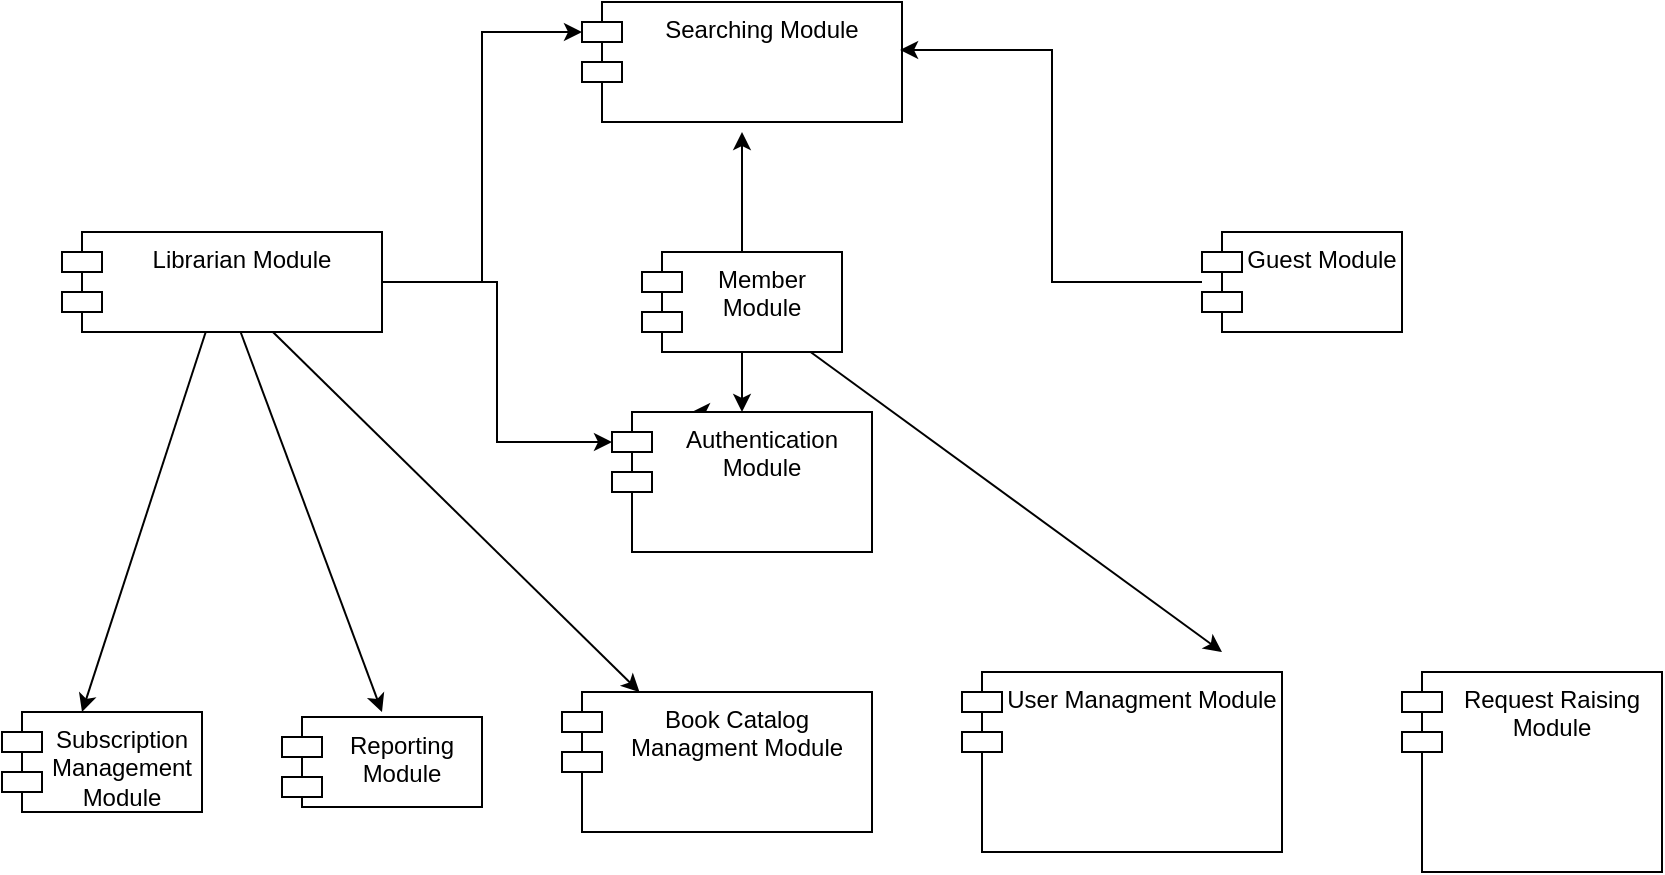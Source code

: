 <mxfile>
    <diagram name="Page-1" id="hm1ChASOdK-j565E8vux">
        <mxGraphModel dx="641" dy="268" grid="1" gridSize="10" guides="1" tooltips="1" connect="1" arrows="1" fold="1" page="1" pageScale="1" pageWidth="850" pageHeight="1100" math="0" shadow="0">
            <root>
                <mxCell id="0"/>
                <mxCell id="1" parent="0"/>
                <mxCell id="mmxd7wg98YOJcxXk12TI-2" value="Book Catalog Managment Module" style="shape=module;align=left;spacingLeft=20;align=center;verticalAlign=top;whiteSpace=wrap;html=1;" parent="1" vertex="1">
                    <mxGeometry x="290" y="370" width="155" height="70" as="geometry"/>
                </mxCell>
                <mxCell id="mmxd7wg98YOJcxXk12TI-33" style="edgeStyle=orthogonalEdgeStyle;rounded=0;orthogonalLoop=1;jettySize=auto;html=1;exitX=0.5;exitY=0;exitDx=0;exitDy=0;" parent="1" source="mmxd7wg98YOJcxXk12TI-3" edge="1">
                    <mxGeometry relative="1" as="geometry">
                        <mxPoint x="355" y="230" as="targetPoint"/>
                    </mxGeometry>
                </mxCell>
                <mxCell id="mmxd7wg98YOJcxXk12TI-3" value="Authentication Module" style="shape=module;align=left;spacingLeft=20;align=center;verticalAlign=top;whiteSpace=wrap;html=1;" parent="1" vertex="1">
                    <mxGeometry x="315" y="230" width="130" height="70" as="geometry"/>
                </mxCell>
                <mxCell id="mmxd7wg98YOJcxXk12TI-4" value="User Managment Module" style="shape=module;align=left;spacingLeft=20;align=center;verticalAlign=top;whiteSpace=wrap;html=1;" parent="1" vertex="1">
                    <mxGeometry x="490" y="360" width="160" height="90" as="geometry"/>
                </mxCell>
                <mxCell id="mmxd7wg98YOJcxXk12TI-5" value="Searching Module&lt;br&gt;" style="shape=module;align=left;spacingLeft=20;align=center;verticalAlign=top;whiteSpace=wrap;html=1;" parent="1" vertex="1">
                    <mxGeometry x="300" y="25" width="160" height="60" as="geometry"/>
                </mxCell>
                <mxCell id="mmxd7wg98YOJcxXk12TI-8" value="Subscription Management Module" style="shape=module;align=left;spacingLeft=20;align=center;verticalAlign=top;whiteSpace=wrap;html=1;" parent="1" vertex="1">
                    <mxGeometry x="10" y="380" width="100" height="50" as="geometry"/>
                </mxCell>
                <mxCell id="mmxd7wg98YOJcxXk12TI-9" value="Reporting Module" style="shape=module;align=left;spacingLeft=20;align=center;verticalAlign=top;whiteSpace=wrap;html=1;" parent="1" vertex="1">
                    <mxGeometry x="150" y="382.5" width="100" height="45" as="geometry"/>
                </mxCell>
                <mxCell id="3" style="edgeStyle=none;html=1;entryX=0.4;entryY=0;entryDx=0;entryDy=0;entryPerimeter=0;" edge="1" parent="1" source="mmxd7wg98YOJcxXk12TI-11" target="mmxd7wg98YOJcxXk12TI-8">
                    <mxGeometry relative="1" as="geometry"/>
                </mxCell>
                <mxCell id="4" style="edgeStyle=none;html=1;" edge="1" parent="1" source="mmxd7wg98YOJcxXk12TI-11">
                    <mxGeometry relative="1" as="geometry">
                        <mxPoint x="200" y="380" as="targetPoint"/>
                    </mxGeometry>
                </mxCell>
                <mxCell id="5" style="edgeStyle=none;html=1;entryX=0.25;entryY=0;entryDx=0;entryDy=0;" edge="1" parent="1" source="mmxd7wg98YOJcxXk12TI-11" target="mmxd7wg98YOJcxXk12TI-2">
                    <mxGeometry relative="1" as="geometry"/>
                </mxCell>
                <mxCell id="mmxd7wg98YOJcxXk12TI-11" value="Librarian Module" style="shape=module;align=left;spacingLeft=20;align=center;verticalAlign=top;whiteSpace=wrap;html=1;" parent="1" vertex="1">
                    <mxGeometry x="40" y="140" width="160" height="50" as="geometry"/>
                </mxCell>
                <mxCell id="mmxd7wg98YOJcxXk12TI-35" style="edgeStyle=orthogonalEdgeStyle;rounded=0;orthogonalLoop=1;jettySize=auto;html=1;" parent="1" source="mmxd7wg98YOJcxXk12TI-12" edge="1">
                    <mxGeometry relative="1" as="geometry">
                        <mxPoint x="380" y="90" as="targetPoint"/>
                    </mxGeometry>
                </mxCell>
                <mxCell id="mmxd7wg98YOJcxXk12TI-36" value="" style="edgeStyle=orthogonalEdgeStyle;rounded=0;orthogonalLoop=1;jettySize=auto;html=1;" parent="1" source="mmxd7wg98YOJcxXk12TI-12" target="mmxd7wg98YOJcxXk12TI-3" edge="1">
                    <mxGeometry relative="1" as="geometry"/>
                </mxCell>
                <mxCell id="2" style="edgeStyle=none;html=1;" edge="1" parent="1" source="mmxd7wg98YOJcxXk12TI-12">
                    <mxGeometry relative="1" as="geometry">
                        <mxPoint x="620" y="350" as="targetPoint"/>
                    </mxGeometry>
                </mxCell>
                <mxCell id="mmxd7wg98YOJcxXk12TI-12" value="Member Module" style="shape=module;align=left;spacingLeft=20;align=center;verticalAlign=top;whiteSpace=wrap;html=1;" parent="1" vertex="1">
                    <mxGeometry x="330" y="150" width="100" height="50" as="geometry"/>
                </mxCell>
                <mxCell id="mmxd7wg98YOJcxXk12TI-13" value="Guest Module" style="shape=module;align=left;spacingLeft=20;align=center;verticalAlign=top;whiteSpace=wrap;html=1;" parent="1" vertex="1">
                    <mxGeometry x="610" y="140" width="100" height="50" as="geometry"/>
                </mxCell>
                <mxCell id="mmxd7wg98YOJcxXk12TI-20" style="edgeStyle=orthogonalEdgeStyle;rounded=0;orthogonalLoop=1;jettySize=auto;html=1;entryX=0.994;entryY=0.4;entryDx=0;entryDy=0;entryPerimeter=0;" parent="1" source="mmxd7wg98YOJcxXk12TI-13" target="mmxd7wg98YOJcxXk12TI-5" edge="1">
                    <mxGeometry relative="1" as="geometry"/>
                </mxCell>
                <mxCell id="mmxd7wg98YOJcxXk12TI-30" style="edgeStyle=orthogonalEdgeStyle;rounded=0;orthogonalLoop=1;jettySize=auto;html=1;entryX=0;entryY=0;entryDx=0;entryDy=15;entryPerimeter=0;" parent="1" source="mmxd7wg98YOJcxXk12TI-11" target="mmxd7wg98YOJcxXk12TI-5" edge="1">
                    <mxGeometry relative="1" as="geometry"/>
                </mxCell>
                <mxCell id="mmxd7wg98YOJcxXk12TI-34" style="edgeStyle=orthogonalEdgeStyle;rounded=0;orthogonalLoop=1;jettySize=auto;html=1;entryX=0;entryY=0;entryDx=0;entryDy=15;entryPerimeter=0;" parent="1" source="mmxd7wg98YOJcxXk12TI-11" target="mmxd7wg98YOJcxXk12TI-3" edge="1">
                    <mxGeometry relative="1" as="geometry"/>
                </mxCell>
                <mxCell id="mmxd7wg98YOJcxXk12TI-38" value="Request Raising Module" style="shape=module;align=left;spacingLeft=20;align=center;verticalAlign=top;whiteSpace=wrap;html=1;" parent="1" vertex="1">
                    <mxGeometry x="710" y="360" width="130" height="100" as="geometry"/>
                </mxCell>
            </root>
        </mxGraphModel>
    </diagram>
</mxfile>